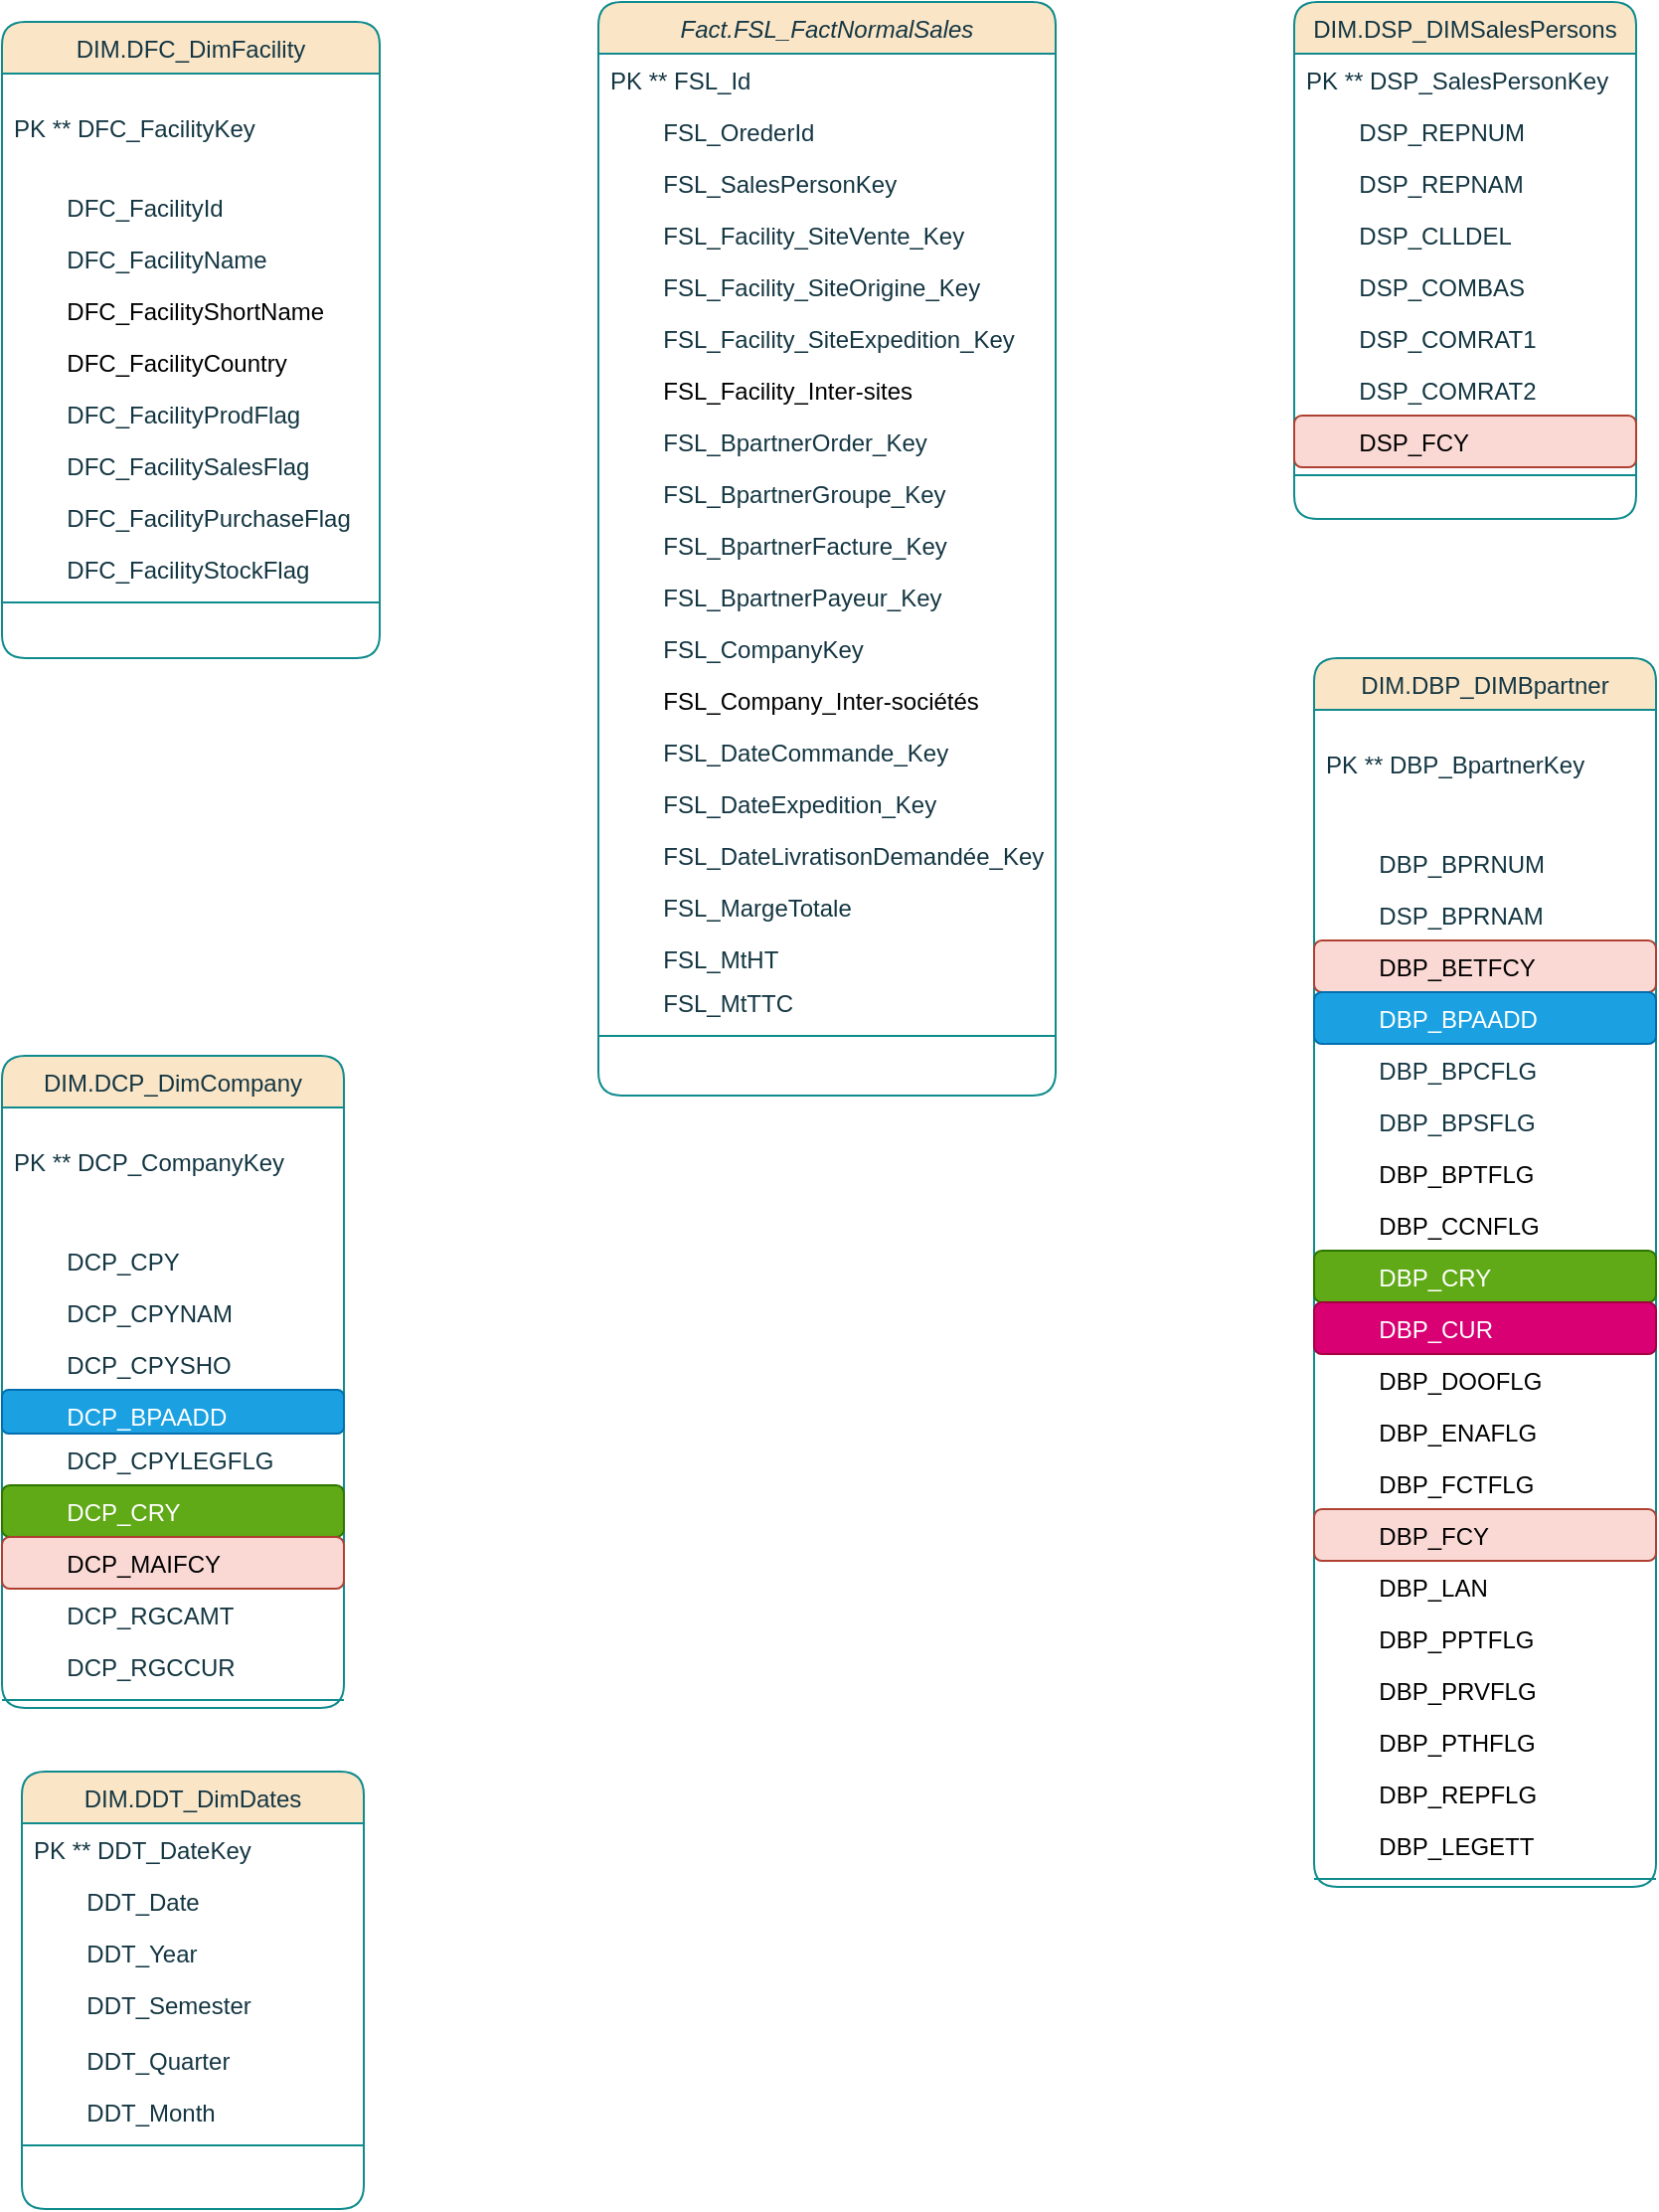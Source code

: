 <mxfile version="21.0.6" type="github">
  <diagram id="C5RBs43oDa-KdzZeNtuy" name="Page-1">
    <mxGraphModel dx="1114" dy="584" grid="1" gridSize="10" guides="1" tooltips="1" connect="1" arrows="1" fold="1" page="1" pageScale="1" pageWidth="1654" pageHeight="1169" math="0" shadow="0">
      <root>
        <mxCell id="WIyWlLk6GJQsqaUBKTNV-0" />
        <mxCell id="WIyWlLk6GJQsqaUBKTNV-1" parent="WIyWlLk6GJQsqaUBKTNV-0" />
        <mxCell id="zkfFHV4jXpPFQw0GAbJ--0" value="Fact.FSL_FactNormalSales" style="swimlane;fontStyle=2;align=center;verticalAlign=top;childLayout=stackLayout;horizontal=1;startSize=26;horizontalStack=0;resizeParent=1;resizeLast=0;collapsible=1;marginBottom=0;rounded=1;shadow=0;strokeWidth=1;labelBackgroundColor=none;fillColor=#FAE5C7;strokeColor=#0F8B8D;fontColor=#143642;" parent="WIyWlLk6GJQsqaUBKTNV-1" vertex="1">
          <mxGeometry x="530" y="10" width="230" height="550" as="geometry">
            <mxRectangle x="230" y="140" width="160" height="26" as="alternateBounds" />
          </mxGeometry>
        </mxCell>
        <mxCell id="zkfFHV4jXpPFQw0GAbJ--1" value="PK ** FSL_Id" style="text;align=left;verticalAlign=top;spacingLeft=4;spacingRight=4;overflow=hidden;rotatable=0;points=[[0,0.5],[1,0.5]];portConstraint=eastwest;labelBackgroundColor=none;fontColor=#143642;rounded=1;" parent="zkfFHV4jXpPFQw0GAbJ--0" vertex="1">
          <mxGeometry y="26" width="230" height="26" as="geometry" />
        </mxCell>
        <mxCell id="zkfFHV4jXpPFQw0GAbJ--2" value="        FSL_OrederId" style="text;align=left;verticalAlign=top;spacingLeft=4;spacingRight=4;overflow=hidden;rotatable=0;points=[[0,0.5],[1,0.5]];portConstraint=eastwest;rounded=1;shadow=0;html=0;labelBackgroundColor=none;fontColor=#143642;" parent="zkfFHV4jXpPFQw0GAbJ--0" vertex="1">
          <mxGeometry y="52" width="230" height="26" as="geometry" />
        </mxCell>
        <mxCell id="zkfFHV4jXpPFQw0GAbJ--3" value="        FSL_SalesPersonKey" style="text;align=left;verticalAlign=top;spacingLeft=4;spacingRight=4;overflow=hidden;rotatable=0;points=[[0,0.5],[1,0.5]];portConstraint=eastwest;rounded=1;shadow=0;html=0;labelBackgroundColor=none;fontColor=#143642;" parent="zkfFHV4jXpPFQw0GAbJ--0" vertex="1">
          <mxGeometry y="78" width="230" height="26" as="geometry" />
        </mxCell>
        <mxCell id="xO_sBdlNULfFy0n5e0BF-43" value="        FSL_Facility_SiteVente_Key" style="text;align=left;verticalAlign=top;spacingLeft=4;spacingRight=4;overflow=hidden;rotatable=0;points=[[0,0.5],[1,0.5]];portConstraint=eastwest;rounded=1;shadow=0;html=0;labelBackgroundColor=none;fontColor=#143642;" parent="zkfFHV4jXpPFQw0GAbJ--0" vertex="1">
          <mxGeometry y="104" width="230" height="26" as="geometry" />
        </mxCell>
        <mxCell id="DILBXG-eIY3LrQZI4JHN-0" value="        FSL_Facility_SiteOrigine_Key" style="text;align=left;verticalAlign=top;spacingLeft=4;spacingRight=4;overflow=hidden;rotatable=0;points=[[0,0.5],[1,0.5]];portConstraint=eastwest;rounded=1;shadow=0;html=0;labelBackgroundColor=none;fontColor=#143642;" vertex="1" parent="zkfFHV4jXpPFQw0GAbJ--0">
          <mxGeometry y="130" width="230" height="26" as="geometry" />
        </mxCell>
        <mxCell id="DILBXG-eIY3LrQZI4JHN-1" value="        FSL_Facility_SiteExpedition_Key" style="text;align=left;verticalAlign=top;spacingLeft=4;spacingRight=4;overflow=hidden;rotatable=0;points=[[0,0.5],[1,0.5]];portConstraint=eastwest;rounded=1;shadow=0;html=0;labelBackgroundColor=none;fontColor=#143642;" vertex="1" parent="zkfFHV4jXpPFQw0GAbJ--0">
          <mxGeometry y="156" width="230" height="26" as="geometry" />
        </mxCell>
        <mxCell id="ScMbtJOw0JPU6TuweKtc-30" value="        FSL_Facility_Inter-sites " style="text;align=left;verticalAlign=top;spacingLeft=4;spacingRight=4;overflow=hidden;rotatable=0;points=[[0,0.5],[1,0.5]];portConstraint=eastwest;rounded=1;shadow=0;html=0;labelBackgroundColor=none;" parent="zkfFHV4jXpPFQw0GAbJ--0" vertex="1">
          <mxGeometry y="182" width="230" height="26" as="geometry" />
        </mxCell>
        <mxCell id="DILBXG-eIY3LrQZI4JHN-16" value="        FSL_BpartnerOrder_Key" style="text;align=left;verticalAlign=top;spacingLeft=4;spacingRight=4;overflow=hidden;rotatable=0;points=[[0,0.5],[1,0.5]];portConstraint=eastwest;rounded=1;shadow=0;html=0;labelBackgroundColor=none;fontColor=#143642;" vertex="1" parent="zkfFHV4jXpPFQw0GAbJ--0">
          <mxGeometry y="208" width="230" height="26" as="geometry" />
        </mxCell>
        <mxCell id="DILBXG-eIY3LrQZI4JHN-17" value="        FSL_BpartnerGroupe_Key" style="text;align=left;verticalAlign=top;spacingLeft=4;spacingRight=4;overflow=hidden;rotatable=0;points=[[0,0.5],[1,0.5]];portConstraint=eastwest;rounded=1;shadow=0;html=0;labelBackgroundColor=none;fontColor=#143642;" vertex="1" parent="zkfFHV4jXpPFQw0GAbJ--0">
          <mxGeometry y="234" width="230" height="26" as="geometry" />
        </mxCell>
        <mxCell id="xO_sBdlNULfFy0n5e0BF-44" value="        FSL_BpartnerFacture_Key" style="text;align=left;verticalAlign=top;spacingLeft=4;spacingRight=4;overflow=hidden;rotatable=0;points=[[0,0.5],[1,0.5]];portConstraint=eastwest;rounded=1;shadow=0;html=0;labelBackgroundColor=none;fontColor=#143642;" parent="zkfFHV4jXpPFQw0GAbJ--0" vertex="1">
          <mxGeometry y="260" width="230" height="26" as="geometry" />
        </mxCell>
        <mxCell id="DILBXG-eIY3LrQZI4JHN-18" value="        FSL_BpartnerPayeur_Key" style="text;align=left;verticalAlign=top;spacingLeft=4;spacingRight=4;overflow=hidden;rotatable=0;points=[[0,0.5],[1,0.5]];portConstraint=eastwest;rounded=1;shadow=0;html=0;labelBackgroundColor=none;fontColor=#143642;" vertex="1" parent="zkfFHV4jXpPFQw0GAbJ--0">
          <mxGeometry y="286" width="230" height="26" as="geometry" />
        </mxCell>
        <mxCell id="ScMbtJOw0JPU6TuweKtc-61" value="        FSL_CompanyKey" style="text;align=left;verticalAlign=top;spacingLeft=4;spacingRight=4;overflow=hidden;rotatable=0;points=[[0,0.5],[1,0.5]];portConstraint=eastwest;rounded=1;shadow=0;html=0;labelBackgroundColor=none;fontColor=#143642;" parent="zkfFHV4jXpPFQw0GAbJ--0" vertex="1">
          <mxGeometry y="312" width="230" height="26" as="geometry" />
        </mxCell>
        <mxCell id="8_zYfEmpX_R4-01JD87I-0" value="        FSL_Company_Inter-sociétés" style="text;align=left;verticalAlign=top;spacingLeft=4;spacingRight=4;overflow=hidden;rotatable=0;points=[[0,0.5],[1,0.5]];portConstraint=eastwest;rounded=1;shadow=0;html=0;labelBackgroundColor=none;" parent="zkfFHV4jXpPFQw0GAbJ--0" vertex="1">
          <mxGeometry y="338" width="230" height="26" as="geometry" />
        </mxCell>
        <mxCell id="DILBXG-eIY3LrQZI4JHN-5" value="        FSL_DateCommande_Key" style="text;align=left;verticalAlign=top;spacingLeft=4;spacingRight=4;overflow=hidden;rotatable=0;points=[[0,0.5],[1,0.5]];portConstraint=eastwest;rounded=1;shadow=0;html=0;labelBackgroundColor=none;fontColor=#143642;" vertex="1" parent="zkfFHV4jXpPFQw0GAbJ--0">
          <mxGeometry y="364" width="230" height="26" as="geometry" />
        </mxCell>
        <mxCell id="DILBXG-eIY3LrQZI4JHN-8" value="        FSL_DateExpedition_Key" style="text;align=left;verticalAlign=top;spacingLeft=4;spacingRight=4;overflow=hidden;rotatable=0;points=[[0,0.5],[1,0.5]];portConstraint=eastwest;rounded=1;shadow=0;html=0;labelBackgroundColor=none;fontColor=#143642;" vertex="1" parent="zkfFHV4jXpPFQw0GAbJ--0">
          <mxGeometry y="390" width="230" height="26" as="geometry" />
        </mxCell>
        <mxCell id="8_zYfEmpX_R4-01JD87I-25" value="        FSL_DateLivratisonDemandée_Key" style="text;align=left;verticalAlign=top;spacingLeft=4;spacingRight=4;overflow=hidden;rotatable=0;points=[[0,0.5],[1,0.5]];portConstraint=eastwest;rounded=1;shadow=0;html=0;labelBackgroundColor=none;fontColor=#143642;" parent="zkfFHV4jXpPFQw0GAbJ--0" vertex="1">
          <mxGeometry y="416" width="230" height="26" as="geometry" />
        </mxCell>
        <mxCell id="8_zYfEmpX_R4-01JD87I-30" value="        FSL_MargeTotale" style="text;align=left;verticalAlign=top;spacingLeft=4;spacingRight=4;overflow=hidden;rotatable=0;points=[[0,0.5],[1,0.5]];portConstraint=eastwest;rounded=1;shadow=0;html=0;labelBackgroundColor=none;fontColor=#143642;" parent="zkfFHV4jXpPFQw0GAbJ--0" vertex="1">
          <mxGeometry y="442" width="230" height="26" as="geometry" />
        </mxCell>
        <mxCell id="8_zYfEmpX_R4-01JD87I-31" value="        FSL_MtHT" style="text;align=left;verticalAlign=top;spacingLeft=4;spacingRight=4;overflow=hidden;rotatable=0;points=[[0,0.5],[1,0.5]];portConstraint=eastwest;rounded=1;shadow=0;html=0;labelBackgroundColor=none;fontColor=#143642;" parent="zkfFHV4jXpPFQw0GAbJ--0" vertex="1">
          <mxGeometry y="468" width="230" height="22" as="geometry" />
        </mxCell>
        <mxCell id="8_zYfEmpX_R4-01JD87I-32" value="        FSL_MtTTC" style="text;align=left;verticalAlign=top;spacingLeft=4;spacingRight=4;overflow=hidden;rotatable=0;points=[[0,0.5],[1,0.5]];portConstraint=eastwest;rounded=1;shadow=0;html=0;labelBackgroundColor=none;fontColor=#143642;" parent="zkfFHV4jXpPFQw0GAbJ--0" vertex="1">
          <mxGeometry y="490" width="230" height="26" as="geometry" />
        </mxCell>
        <mxCell id="zkfFHV4jXpPFQw0GAbJ--4" value="" style="line;html=1;strokeWidth=1;align=left;verticalAlign=middle;spacingTop=-1;spacingLeft=3;spacingRight=3;rotatable=0;labelPosition=right;points=[];portConstraint=eastwest;labelBackgroundColor=none;fillColor=#FAE5C7;strokeColor=#0F8B8D;fontColor=#143642;rounded=1;" parent="zkfFHV4jXpPFQw0GAbJ--0" vertex="1">
          <mxGeometry y="516" width="230" height="8" as="geometry" />
        </mxCell>
        <mxCell id="zkfFHV4jXpPFQw0GAbJ--17" value="DIM.DSP_DIMSalesPersons" style="swimlane;fontStyle=0;align=center;verticalAlign=top;childLayout=stackLayout;horizontal=1;startSize=26;horizontalStack=0;resizeParent=1;resizeLast=0;collapsible=1;marginBottom=0;rounded=1;shadow=0;strokeWidth=1;fillColor=#FAE5C7;strokeColor=#0F8B8D;labelBackgroundColor=none;fontColor=#143642;" parent="WIyWlLk6GJQsqaUBKTNV-1" vertex="1">
          <mxGeometry x="880" y="10" width="172" height="260" as="geometry">
            <mxRectangle x="550" y="140" width="160" height="26" as="alternateBounds" />
          </mxGeometry>
        </mxCell>
        <mxCell id="zkfFHV4jXpPFQw0GAbJ--18" value="PK ** DSP_SalesPersonKey" style="text;align=left;verticalAlign=top;spacingLeft=4;spacingRight=4;overflow=hidden;rotatable=0;points=[[0,0.5],[1,0.5]];portConstraint=eastwest;labelBackgroundColor=none;fontColor=#143642;rounded=1;" parent="zkfFHV4jXpPFQw0GAbJ--17" vertex="1">
          <mxGeometry y="26" width="172" height="26" as="geometry" />
        </mxCell>
        <mxCell id="xO_sBdlNULfFy0n5e0BF-7" value="        DSP_REPNUM " style="text;align=left;verticalAlign=top;spacingLeft=4;spacingRight=4;overflow=hidden;rotatable=0;points=[[0,0.5],[1,0.5]];portConstraint=eastwest;labelBackgroundColor=none;fontColor=#143642;rounded=1;" parent="zkfFHV4jXpPFQw0GAbJ--17" vertex="1">
          <mxGeometry y="52" width="172" height="26" as="geometry" />
        </mxCell>
        <mxCell id="xO_sBdlNULfFy0n5e0BF-2" value="        DSP_REPNAM" style="text;align=left;verticalAlign=top;spacingLeft=4;spacingRight=4;overflow=hidden;rotatable=0;points=[[0,0.5],[1,0.5]];portConstraint=eastwest;labelBackgroundColor=none;fontColor=#143642;rounded=1;" parent="zkfFHV4jXpPFQw0GAbJ--17" vertex="1">
          <mxGeometry y="78" width="172" height="26" as="geometry" />
        </mxCell>
        <mxCell id="zkfFHV4jXpPFQw0GAbJ--19" value="        DSP_CLLDEL " style="text;align=left;verticalAlign=top;spacingLeft=4;spacingRight=4;overflow=hidden;rotatable=0;points=[[0,0.5],[1,0.5]];portConstraint=eastwest;rounded=1;shadow=0;html=0;labelBackgroundColor=none;fontColor=#143642;" parent="zkfFHV4jXpPFQw0GAbJ--17" vertex="1">
          <mxGeometry y="104" width="172" height="26" as="geometry" />
        </mxCell>
        <mxCell id="zkfFHV4jXpPFQw0GAbJ--20" value="        DSP_COMBAS " style="text;align=left;verticalAlign=top;spacingLeft=4;spacingRight=4;overflow=hidden;rotatable=0;points=[[0,0.5],[1,0.5]];portConstraint=eastwest;rounded=1;shadow=0;html=0;labelBackgroundColor=none;fontColor=#143642;" parent="zkfFHV4jXpPFQw0GAbJ--17" vertex="1">
          <mxGeometry y="130" width="172" height="26" as="geometry" />
        </mxCell>
        <mxCell id="zkfFHV4jXpPFQw0GAbJ--21" value="        DSP_COMRAT1 " style="text;align=left;verticalAlign=top;spacingLeft=4;spacingRight=4;overflow=hidden;rotatable=0;points=[[0,0.5],[1,0.5]];portConstraint=eastwest;rounded=1;shadow=0;html=0;labelBackgroundColor=none;fontColor=#143642;" parent="zkfFHV4jXpPFQw0GAbJ--17" vertex="1">
          <mxGeometry y="156" width="172" height="26" as="geometry" />
        </mxCell>
        <mxCell id="zkfFHV4jXpPFQw0GAbJ--22" value="        DSP_COMRAT2 " style="text;align=left;verticalAlign=top;spacingLeft=4;spacingRight=4;overflow=hidden;rotatable=0;points=[[0,0.5],[1,0.5]];portConstraint=eastwest;rounded=1;shadow=0;html=0;labelBackgroundColor=none;fontColor=#143642;" parent="zkfFHV4jXpPFQw0GAbJ--17" vertex="1">
          <mxGeometry y="182" width="172" height="26" as="geometry" />
        </mxCell>
        <mxCell id="xO_sBdlNULfFy0n5e0BF-1" value="        DSP_FCY" style="text;align=left;verticalAlign=top;spacingLeft=4;spacingRight=4;overflow=hidden;rotatable=0;points=[[0,0.5],[1,0.5]];portConstraint=eastwest;rounded=1;shadow=0;html=0;labelBackgroundColor=none;fillColor=#fad9d5;strokeColor=#ae4132;" parent="zkfFHV4jXpPFQw0GAbJ--17" vertex="1">
          <mxGeometry y="208" width="172" height="26" as="geometry" />
        </mxCell>
        <mxCell id="zkfFHV4jXpPFQw0GAbJ--23" value="" style="line;html=1;strokeWidth=1;align=left;verticalAlign=middle;spacingTop=-1;spacingLeft=3;spacingRight=3;rotatable=0;labelPosition=right;points=[];portConstraint=eastwest;labelBackgroundColor=none;fillColor=#FAE5C7;strokeColor=#0F8B8D;fontColor=#143642;rounded=1;" parent="zkfFHV4jXpPFQw0GAbJ--17" vertex="1">
          <mxGeometry y="234" width="172" height="8" as="geometry" />
        </mxCell>
        <mxCell id="xO_sBdlNULfFy0n5e0BF-15" value="DIM.DFC_DimFacility" style="swimlane;fontStyle=0;align=center;verticalAlign=top;childLayout=stackLayout;horizontal=1;startSize=26;horizontalStack=0;resizeParent=1;resizeLast=0;collapsible=1;marginBottom=0;rounded=1;shadow=0;strokeWidth=1;fillColor=#FAE5C7;strokeColor=#0F8B8D;labelBackgroundColor=none;fontColor=#143642;" parent="WIyWlLk6GJQsqaUBKTNV-1" vertex="1">
          <mxGeometry x="230" y="20" width="190" height="320" as="geometry">
            <mxRectangle x="550" y="140" width="160" height="26" as="alternateBounds" />
          </mxGeometry>
        </mxCell>
        <mxCell id="xO_sBdlNULfFy0n5e0BF-16" value="&#xa;PK ** DFC_FacilityKey" style="text;align=left;verticalAlign=top;spacingLeft=4;spacingRight=4;overflow=hidden;rotatable=0;points=[[0,0.5],[1,0.5]];portConstraint=eastwest;labelBackgroundColor=none;fontColor=#143642;rounded=1;" parent="xO_sBdlNULfFy0n5e0BF-15" vertex="1">
          <mxGeometry y="26" width="190" height="54" as="geometry" />
        </mxCell>
        <mxCell id="xO_sBdlNULfFy0n5e0BF-17" value="        DFC_FacilityId" style="text;align=left;verticalAlign=top;spacingLeft=4;spacingRight=4;overflow=hidden;rotatable=0;points=[[0,0.5],[1,0.5]];portConstraint=eastwest;labelBackgroundColor=none;fontColor=#143642;rounded=1;" parent="xO_sBdlNULfFy0n5e0BF-15" vertex="1">
          <mxGeometry y="80" width="190" height="26" as="geometry" />
        </mxCell>
        <mxCell id="xO_sBdlNULfFy0n5e0BF-31" value="        DFC_FacilityName" style="text;align=left;verticalAlign=top;spacingLeft=4;spacingRight=4;overflow=hidden;rotatable=0;points=[[0,0.5],[1,0.5]];portConstraint=eastwest;labelBackgroundColor=none;fontColor=#143642;rounded=1;" parent="xO_sBdlNULfFy0n5e0BF-15" vertex="1">
          <mxGeometry y="106" width="190" height="26" as="geometry" />
        </mxCell>
        <mxCell id="xO_sBdlNULfFy0n5e0BF-32" value="        DFC_FacilityShortName" style="text;align=left;verticalAlign=top;spacingLeft=4;spacingRight=4;overflow=hidden;rotatable=0;points=[[0,0.5],[1,0.5]];portConstraint=eastwest;labelBackgroundColor=none;rounded=1;" parent="xO_sBdlNULfFy0n5e0BF-15" vertex="1">
          <mxGeometry y="132" width="190" height="26" as="geometry" />
        </mxCell>
        <mxCell id="xO_sBdlNULfFy0n5e0BF-33" value="        DFC_FacilityCountry" style="text;align=left;verticalAlign=top;spacingLeft=4;spacingRight=4;overflow=hidden;rotatable=0;points=[[0,0.5],[1,0.5]];portConstraint=eastwest;labelBackgroundColor=none;rounded=1;" parent="xO_sBdlNULfFy0n5e0BF-15" vertex="1">
          <mxGeometry y="158" width="190" height="26" as="geometry" />
        </mxCell>
        <mxCell id="xO_sBdlNULfFy0n5e0BF-36" value="        DFC_FacilityProdFlag" style="text;align=left;verticalAlign=top;spacingLeft=4;spacingRight=4;overflow=hidden;rotatable=0;points=[[0,0.5],[1,0.5]];portConstraint=eastwest;labelBackgroundColor=none;fontColor=#143642;rounded=1;" parent="xO_sBdlNULfFy0n5e0BF-15" vertex="1">
          <mxGeometry y="184" width="190" height="26" as="geometry" />
        </mxCell>
        <mxCell id="xO_sBdlNULfFy0n5e0BF-35" value="        DFC_FacilitySalesFlag" style="text;align=left;verticalAlign=top;spacingLeft=4;spacingRight=4;overflow=hidden;rotatable=0;points=[[0,0.5],[1,0.5]];portConstraint=eastwest;labelBackgroundColor=none;fontColor=#143642;rounded=1;" parent="xO_sBdlNULfFy0n5e0BF-15" vertex="1">
          <mxGeometry y="210" width="190" height="26" as="geometry" />
        </mxCell>
        <mxCell id="xO_sBdlNULfFy0n5e0BF-37" value="        DFC_FacilityPurchaseFlag" style="text;align=left;verticalAlign=top;spacingLeft=4;spacingRight=4;overflow=hidden;rotatable=0;points=[[0,0.5],[1,0.5]];portConstraint=eastwest;labelBackgroundColor=none;fontColor=#143642;rounded=1;" parent="xO_sBdlNULfFy0n5e0BF-15" vertex="1">
          <mxGeometry y="236" width="190" height="26" as="geometry" />
        </mxCell>
        <mxCell id="xO_sBdlNULfFy0n5e0BF-38" value="        DFC_FacilityStockFlag" style="text;align=left;verticalAlign=top;spacingLeft=4;spacingRight=4;overflow=hidden;rotatable=0;points=[[0,0.5],[1,0.5]];portConstraint=eastwest;labelBackgroundColor=none;fontColor=#143642;rounded=1;" parent="xO_sBdlNULfFy0n5e0BF-15" vertex="1">
          <mxGeometry y="262" width="190" height="26" as="geometry" />
        </mxCell>
        <mxCell id="xO_sBdlNULfFy0n5e0BF-30" value="" style="line;html=1;strokeWidth=1;align=left;verticalAlign=middle;spacingTop=-1;spacingLeft=3;spacingRight=3;rotatable=0;labelPosition=right;points=[];portConstraint=eastwest;labelBackgroundColor=none;fillColor=#FAE5C7;strokeColor=#0F8B8D;fontColor=#143642;rounded=1;" parent="xO_sBdlNULfFy0n5e0BF-15" vertex="1">
          <mxGeometry y="288" width="190" height="8" as="geometry" />
        </mxCell>
        <mxCell id="ScMbtJOw0JPU6TuweKtc-0" value="DIM.DBP_DIMBpartner" style="swimlane;fontStyle=0;align=center;verticalAlign=top;childLayout=stackLayout;horizontal=1;startSize=26;horizontalStack=0;resizeParent=1;resizeLast=0;collapsible=1;marginBottom=0;rounded=1;shadow=0;strokeWidth=1;fillColor=#FAE5C7;strokeColor=#0F8B8D;labelBackgroundColor=none;fontColor=#143642;" parent="WIyWlLk6GJQsqaUBKTNV-1" vertex="1">
          <mxGeometry x="890" y="340" width="172" height="618" as="geometry">
            <mxRectangle x="550" y="140" width="160" height="26" as="alternateBounds" />
          </mxGeometry>
        </mxCell>
        <mxCell id="ScMbtJOw0JPU6TuweKtc-1" value="&#xa;PK ** DBP_BpartnerKey" style="text;align=left;verticalAlign=top;spacingLeft=4;spacingRight=4;overflow=hidden;rotatable=0;points=[[0,0.5],[1,0.5]];portConstraint=eastwest;labelBackgroundColor=none;fontColor=#143642;rounded=1;" parent="ScMbtJOw0JPU6TuweKtc-0" vertex="1">
          <mxGeometry y="26" width="172" height="64" as="geometry" />
        </mxCell>
        <mxCell id="ScMbtJOw0JPU6TuweKtc-2" value="        DBP_BPRNUM" style="text;align=left;verticalAlign=top;spacingLeft=4;spacingRight=4;overflow=hidden;rotatable=0;points=[[0,0.5],[1,0.5]];portConstraint=eastwest;labelBackgroundColor=none;fontColor=#143642;rounded=1;" parent="ScMbtJOw0JPU6TuweKtc-0" vertex="1">
          <mxGeometry y="90" width="172" height="26" as="geometry" />
        </mxCell>
        <mxCell id="ScMbtJOw0JPU6TuweKtc-3" value="        DSP_BPRNAM" style="text;align=left;verticalAlign=top;spacingLeft=4;spacingRight=4;overflow=hidden;rotatable=0;points=[[0,0.5],[1,0.5]];portConstraint=eastwest;labelBackgroundColor=none;fontColor=#143642;rounded=1;" parent="ScMbtJOw0JPU6TuweKtc-0" vertex="1">
          <mxGeometry y="116" width="172" height="26" as="geometry" />
        </mxCell>
        <mxCell id="ScMbtJOw0JPU6TuweKtc-4" value="        DBP_BETFCY" style="text;align=left;verticalAlign=top;spacingLeft=4;spacingRight=4;overflow=hidden;rotatable=0;points=[[0,0.5],[1,0.5]];portConstraint=eastwest;rounded=1;shadow=0;html=0;labelBackgroundColor=none;fillColor=#fad9d5;strokeColor=#ae4132;" parent="ScMbtJOw0JPU6TuweKtc-0" vertex="1">
          <mxGeometry y="142" width="172" height="26" as="geometry" />
        </mxCell>
        <mxCell id="ScMbtJOw0JPU6TuweKtc-5" value="        DBP_BPAADD" style="text;align=left;verticalAlign=top;spacingLeft=4;spacingRight=4;overflow=hidden;rotatable=0;points=[[0,0.5],[1,0.5]];portConstraint=eastwest;rounded=1;shadow=0;html=0;labelBackgroundColor=none;fontColor=#ffffff;fillColor=#1ba1e2;strokeColor=#006EAF;" parent="ScMbtJOw0JPU6TuweKtc-0" vertex="1">
          <mxGeometry y="168" width="172" height="26" as="geometry" />
        </mxCell>
        <mxCell id="ScMbtJOw0JPU6TuweKtc-6" value="        DBP_BPCFLG" style="text;align=left;verticalAlign=top;spacingLeft=4;spacingRight=4;overflow=hidden;rotatable=0;points=[[0,0.5],[1,0.5]];portConstraint=eastwest;rounded=1;shadow=0;html=0;labelBackgroundColor=none;fontColor=#143642;" parent="ScMbtJOw0JPU6TuweKtc-0" vertex="1">
          <mxGeometry y="194" width="172" height="26" as="geometry" />
        </mxCell>
        <mxCell id="ScMbtJOw0JPU6TuweKtc-7" value="        DBP_BPSFLG" style="text;align=left;verticalAlign=top;spacingLeft=4;spacingRight=4;overflow=hidden;rotatable=0;points=[[0,0.5],[1,0.5]];portConstraint=eastwest;rounded=1;shadow=0;html=0;labelBackgroundColor=none;fontColor=#143642;" parent="ScMbtJOw0JPU6TuweKtc-0" vertex="1">
          <mxGeometry y="220" width="172" height="26" as="geometry" />
        </mxCell>
        <mxCell id="ScMbtJOw0JPU6TuweKtc-8" value="        DBP_BPTFLG" style="text;align=left;verticalAlign=top;spacingLeft=4;spacingRight=4;overflow=hidden;rotatable=0;points=[[0,0.5],[1,0.5]];portConstraint=eastwest;rounded=1;shadow=0;html=0;labelBackgroundColor=none;" parent="ScMbtJOw0JPU6TuweKtc-0" vertex="1">
          <mxGeometry y="246" width="172" height="26" as="geometry" />
        </mxCell>
        <mxCell id="ScMbtJOw0JPU6TuweKtc-9" value="        DBP_CCNFLG" style="text;align=left;verticalAlign=top;spacingLeft=4;spacingRight=4;overflow=hidden;rotatable=0;points=[[0,0.5],[1,0.5]];portConstraint=eastwest;rounded=1;shadow=0;html=0;labelBackgroundColor=none;" parent="ScMbtJOw0JPU6TuweKtc-0" vertex="1">
          <mxGeometry y="272" width="172" height="26" as="geometry" />
        </mxCell>
        <mxCell id="ScMbtJOw0JPU6TuweKtc-10" value="        DBP_CRY" style="text;align=left;verticalAlign=top;spacingLeft=4;spacingRight=4;overflow=hidden;rotatable=0;points=[[0,0.5],[1,0.5]];portConstraint=eastwest;rounded=1;shadow=0;html=0;labelBackgroundColor=none;fillColor=#60a917;fontColor=#ffffff;strokeColor=#2D7600;" parent="ScMbtJOw0JPU6TuweKtc-0" vertex="1">
          <mxGeometry y="298" width="172" height="26" as="geometry" />
        </mxCell>
        <mxCell id="ScMbtJOw0JPU6TuweKtc-12" value="        DBP_CUR" style="text;align=left;verticalAlign=top;spacingLeft=4;spacingRight=4;overflow=hidden;rotatable=0;points=[[0,0.5],[1,0.5]];portConstraint=eastwest;rounded=1;shadow=0;html=0;labelBackgroundColor=none;fillColor=#d80073;fontColor=#ffffff;strokeColor=#A50040;" parent="ScMbtJOw0JPU6TuweKtc-0" vertex="1">
          <mxGeometry y="324" width="172" height="26" as="geometry" />
        </mxCell>
        <mxCell id="ScMbtJOw0JPU6TuweKtc-13" value="        DBP_DOOFLG" style="text;align=left;verticalAlign=top;spacingLeft=4;spacingRight=4;overflow=hidden;rotatable=0;points=[[0,0.5],[1,0.5]];portConstraint=eastwest;rounded=1;shadow=0;html=0;labelBackgroundColor=none;" parent="ScMbtJOw0JPU6TuweKtc-0" vertex="1">
          <mxGeometry y="350" width="172" height="26" as="geometry" />
        </mxCell>
        <mxCell id="ScMbtJOw0JPU6TuweKtc-14" value="        DBP_ENAFLG" style="text;align=left;verticalAlign=top;spacingLeft=4;spacingRight=4;overflow=hidden;rotatable=0;points=[[0,0.5],[1,0.5]];portConstraint=eastwest;rounded=1;shadow=0;html=0;labelBackgroundColor=none;" parent="ScMbtJOw0JPU6TuweKtc-0" vertex="1">
          <mxGeometry y="376" width="172" height="26" as="geometry" />
        </mxCell>
        <mxCell id="ScMbtJOw0JPU6TuweKtc-15" value="        DBP_FCTFLG" style="text;align=left;verticalAlign=top;spacingLeft=4;spacingRight=4;overflow=hidden;rotatable=0;points=[[0,0.5],[1,0.5]];portConstraint=eastwest;rounded=1;shadow=0;html=0;labelBackgroundColor=none;" parent="ScMbtJOw0JPU6TuweKtc-0" vertex="1">
          <mxGeometry y="402" width="172" height="26" as="geometry" />
        </mxCell>
        <mxCell id="ScMbtJOw0JPU6TuweKtc-20" value="        DBP_FCY" style="text;align=left;verticalAlign=top;spacingLeft=4;spacingRight=4;overflow=hidden;rotatable=0;points=[[0,0.5],[1,0.5]];portConstraint=eastwest;rounded=1;shadow=0;html=0;labelBackgroundColor=none;fillColor=#fad9d5;strokeColor=#ae4132;" parent="ScMbtJOw0JPU6TuweKtc-0" vertex="1">
          <mxGeometry y="428" width="172" height="26" as="geometry" />
        </mxCell>
        <mxCell id="ScMbtJOw0JPU6TuweKtc-21" value="        DBP_LAN" style="text;align=left;verticalAlign=top;spacingLeft=4;spacingRight=4;overflow=hidden;rotatable=0;points=[[0,0.5],[1,0.5]];portConstraint=eastwest;rounded=1;shadow=0;html=0;labelBackgroundColor=none;" parent="ScMbtJOw0JPU6TuweKtc-0" vertex="1">
          <mxGeometry y="454" width="172" height="26" as="geometry" />
        </mxCell>
        <mxCell id="ScMbtJOw0JPU6TuweKtc-22" value="        DBP_PPTFLG" style="text;align=left;verticalAlign=top;spacingLeft=4;spacingRight=4;overflow=hidden;rotatable=0;points=[[0,0.5],[1,0.5]];portConstraint=eastwest;rounded=1;shadow=0;html=0;labelBackgroundColor=none;" parent="ScMbtJOw0JPU6TuweKtc-0" vertex="1">
          <mxGeometry y="480" width="172" height="26" as="geometry" />
        </mxCell>
        <mxCell id="ScMbtJOw0JPU6TuweKtc-23" value="        DBP_PRVFLG" style="text;align=left;verticalAlign=top;spacingLeft=4;spacingRight=4;overflow=hidden;rotatable=0;points=[[0,0.5],[1,0.5]];portConstraint=eastwest;rounded=1;shadow=0;html=0;labelBackgroundColor=none;" parent="ScMbtJOw0JPU6TuweKtc-0" vertex="1">
          <mxGeometry y="506" width="172" height="26" as="geometry" />
        </mxCell>
        <mxCell id="ScMbtJOw0JPU6TuweKtc-24" value="        DBP_PTHFLG" style="text;align=left;verticalAlign=top;spacingLeft=4;spacingRight=4;overflow=hidden;rotatable=0;points=[[0,0.5],[1,0.5]];portConstraint=eastwest;rounded=1;shadow=0;html=0;labelBackgroundColor=none;" parent="ScMbtJOw0JPU6TuweKtc-0" vertex="1">
          <mxGeometry y="532" width="172" height="26" as="geometry" />
        </mxCell>
        <mxCell id="ScMbtJOw0JPU6TuweKtc-25" value="        DBP_REPFLG" style="text;align=left;verticalAlign=top;spacingLeft=4;spacingRight=4;overflow=hidden;rotatable=0;points=[[0,0.5],[1,0.5]];portConstraint=eastwest;rounded=1;shadow=0;html=0;labelBackgroundColor=none;" parent="ScMbtJOw0JPU6TuweKtc-0" vertex="1">
          <mxGeometry y="558" width="172" height="26" as="geometry" />
        </mxCell>
        <mxCell id="ScMbtJOw0JPU6TuweKtc-26" value="        DBP_LEGETT" style="text;align=left;verticalAlign=top;spacingLeft=4;spacingRight=4;overflow=hidden;rotatable=0;points=[[0,0.5],[1,0.5]];portConstraint=eastwest;rounded=1;shadow=0;html=0;labelBackgroundColor=none;" parent="ScMbtJOw0JPU6TuweKtc-0" vertex="1">
          <mxGeometry y="584" width="172" height="26" as="geometry" />
        </mxCell>
        <mxCell id="ScMbtJOw0JPU6TuweKtc-11" value="" style="line;html=1;strokeWidth=1;align=left;verticalAlign=middle;spacingTop=-1;spacingLeft=3;spacingRight=3;rotatable=0;labelPosition=right;points=[];portConstraint=eastwest;labelBackgroundColor=none;fillColor=#FAE5C7;strokeColor=#0F8B8D;fontColor=#143642;rounded=1;" parent="ScMbtJOw0JPU6TuweKtc-0" vertex="1">
          <mxGeometry y="610" width="172" height="8" as="geometry" />
        </mxCell>
        <mxCell id="ScMbtJOw0JPU6TuweKtc-34" value="DIM.DCP_DimCompany" style="swimlane;fontStyle=0;align=center;verticalAlign=top;childLayout=stackLayout;horizontal=1;startSize=26;horizontalStack=0;resizeParent=1;resizeLast=0;collapsible=1;marginBottom=0;rounded=1;shadow=0;strokeWidth=1;fillColor=#FAE5C7;strokeColor=#0F8B8D;labelBackgroundColor=none;fontColor=#143642;" parent="WIyWlLk6GJQsqaUBKTNV-1" vertex="1">
          <mxGeometry x="230" y="540" width="172" height="328" as="geometry">
            <mxRectangle x="550" y="140" width="160" height="26" as="alternateBounds" />
          </mxGeometry>
        </mxCell>
        <mxCell id="ScMbtJOw0JPU6TuweKtc-35" value="&#xa;PK ** DCP_CompanyKey&#xa;" style="text;align=left;verticalAlign=top;spacingLeft=4;spacingRight=4;overflow=hidden;rotatable=0;points=[[0,0.5],[1,0.5]];portConstraint=eastwest;labelBackgroundColor=none;fontColor=#143642;rounded=1;" parent="ScMbtJOw0JPU6TuweKtc-34" vertex="1">
          <mxGeometry y="26" width="172" height="64" as="geometry" />
        </mxCell>
        <mxCell id="ScMbtJOw0JPU6TuweKtc-36" value="        DCP_CPY" style="text;align=left;verticalAlign=top;spacingLeft=4;spacingRight=4;overflow=hidden;rotatable=0;points=[[0,0.5],[1,0.5]];portConstraint=eastwest;labelBackgroundColor=none;fontColor=#143642;rounded=1;" parent="ScMbtJOw0JPU6TuweKtc-34" vertex="1">
          <mxGeometry y="90" width="172" height="26" as="geometry" />
        </mxCell>
        <mxCell id="ScMbtJOw0JPU6TuweKtc-50" value="        DCP_CPYNAM" style="text;align=left;verticalAlign=top;spacingLeft=4;spacingRight=4;overflow=hidden;rotatable=0;points=[[0,0.5],[1,0.5]];portConstraint=eastwest;labelBackgroundColor=none;fontColor=#143642;rounded=1;" parent="ScMbtJOw0JPU6TuweKtc-34" vertex="1">
          <mxGeometry y="116" width="172" height="26" as="geometry" />
        </mxCell>
        <mxCell id="ScMbtJOw0JPU6TuweKtc-51" value="        DCP_CPYSHO" style="text;align=left;verticalAlign=top;spacingLeft=4;spacingRight=4;overflow=hidden;rotatable=0;points=[[0,0.5],[1,0.5]];portConstraint=eastwest;labelBackgroundColor=none;fontColor=#143642;rounded=1;" parent="ScMbtJOw0JPU6TuweKtc-34" vertex="1">
          <mxGeometry y="142" width="172" height="26" as="geometry" />
        </mxCell>
        <mxCell id="ScMbtJOw0JPU6TuweKtc-57" value="        DCP_BPAADD" style="text;align=left;verticalAlign=top;spacingLeft=4;spacingRight=4;overflow=hidden;rotatable=0;points=[[0,0.5],[1,0.5]];portConstraint=eastwest;rounded=1;shadow=0;html=0;labelBackgroundColor=none;fontColor=#ffffff;fillColor=#1ba1e2;strokeColor=#006EAF;" parent="ScMbtJOw0JPU6TuweKtc-34" vertex="1">
          <mxGeometry y="168" width="172" height="22" as="geometry" />
        </mxCell>
        <mxCell id="ScMbtJOw0JPU6TuweKtc-52" value="        DCP_CPYLEGFLG" style="text;align=left;verticalAlign=top;spacingLeft=4;spacingRight=4;overflow=hidden;rotatable=0;points=[[0,0.5],[1,0.5]];portConstraint=eastwest;labelBackgroundColor=none;fontColor=#143642;rounded=1;" parent="ScMbtJOw0JPU6TuweKtc-34" vertex="1">
          <mxGeometry y="190" width="172" height="26" as="geometry" />
        </mxCell>
        <mxCell id="ScMbtJOw0JPU6TuweKtc-58" value="        DCP_CRY" style="text;align=left;verticalAlign=top;spacingLeft=4;spacingRight=4;overflow=hidden;rotatable=0;points=[[0,0.5],[1,0.5]];portConstraint=eastwest;rounded=1;shadow=0;html=0;labelBackgroundColor=none;fillColor=#60a917;fontColor=#ffffff;strokeColor=#2D7600;" parent="ScMbtJOw0JPU6TuweKtc-34" vertex="1">
          <mxGeometry y="216" width="172" height="26" as="geometry" />
        </mxCell>
        <mxCell id="ScMbtJOw0JPU6TuweKtc-59" value="        DCP_MAIFCY" style="text;align=left;verticalAlign=top;spacingLeft=4;spacingRight=4;overflow=hidden;rotatable=0;points=[[0,0.5],[1,0.5]];portConstraint=eastwest;rounded=1;shadow=0;html=0;labelBackgroundColor=none;fillColor=#fad9d5;strokeColor=#ae4132;" parent="ScMbtJOw0JPU6TuweKtc-34" vertex="1">
          <mxGeometry y="242" width="172" height="26" as="geometry" />
        </mxCell>
        <mxCell id="ScMbtJOw0JPU6TuweKtc-55" value="        DCP_RGCAMT" style="text;align=left;verticalAlign=top;spacingLeft=4;spacingRight=4;overflow=hidden;rotatable=0;points=[[0,0.5],[1,0.5]];portConstraint=eastwest;labelBackgroundColor=none;fontColor=#143642;rounded=1;" parent="ScMbtJOw0JPU6TuweKtc-34" vertex="1">
          <mxGeometry y="268" width="172" height="26" as="geometry" />
        </mxCell>
        <mxCell id="ScMbtJOw0JPU6TuweKtc-56" value="        DCP_RGCCUR" style="text;align=left;verticalAlign=top;spacingLeft=4;spacingRight=4;overflow=hidden;rotatable=0;points=[[0,0.5],[1,0.5]];portConstraint=eastwest;labelBackgroundColor=none;fontColor=#143642;rounded=1;" parent="ScMbtJOw0JPU6TuweKtc-34" vertex="1">
          <mxGeometry y="294" width="172" height="26" as="geometry" />
        </mxCell>
        <mxCell id="ScMbtJOw0JPU6TuweKtc-49" value="" style="line;html=1;strokeWidth=1;align=left;verticalAlign=middle;spacingTop=-1;spacingLeft=3;spacingRight=3;rotatable=0;labelPosition=right;points=[];portConstraint=eastwest;labelBackgroundColor=none;fillColor=#FAE5C7;strokeColor=#0F8B8D;fontColor=#143642;rounded=1;" parent="ScMbtJOw0JPU6TuweKtc-34" vertex="1">
          <mxGeometry y="320" width="172" height="8" as="geometry" />
        </mxCell>
        <mxCell id="8_zYfEmpX_R4-01JD87I-5" value="DIM.DDT_DimDates" style="swimlane;fontStyle=0;align=center;verticalAlign=top;childLayout=stackLayout;horizontal=1;startSize=26;horizontalStack=0;resizeParent=1;resizeLast=0;collapsible=1;marginBottom=0;rounded=1;shadow=0;strokeWidth=1;fillColor=#FAE5C7;strokeColor=#0F8B8D;labelBackgroundColor=none;fontColor=#143642;" parent="WIyWlLk6GJQsqaUBKTNV-1" vertex="1">
          <mxGeometry x="240" y="900" width="172" height="220" as="geometry">
            <mxRectangle x="550" y="140" width="160" height="26" as="alternateBounds" />
          </mxGeometry>
        </mxCell>
        <mxCell id="8_zYfEmpX_R4-01JD87I-6" value="PK ** DDT_DateKey" style="text;align=left;verticalAlign=top;spacingLeft=4;spacingRight=4;overflow=hidden;rotatable=0;points=[[0,0.5],[1,0.5]];portConstraint=eastwest;labelBackgroundColor=none;fontColor=#143642;rounded=1;" parent="8_zYfEmpX_R4-01JD87I-5" vertex="1">
          <mxGeometry y="26" width="172" height="26" as="geometry" />
        </mxCell>
        <mxCell id="8_zYfEmpX_R4-01JD87I-7" value="        DDT_Date&#xa;" style="text;align=left;verticalAlign=top;spacingLeft=4;spacingRight=4;overflow=hidden;rotatable=0;points=[[0,0.5],[1,0.5]];portConstraint=eastwest;labelBackgroundColor=none;fontColor=#143642;rounded=1;" parent="8_zYfEmpX_R4-01JD87I-5" vertex="1">
          <mxGeometry y="52" width="172" height="26" as="geometry" />
        </mxCell>
        <mxCell id="8_zYfEmpX_R4-01JD87I-17" value="        DDT_Year&#xa;" style="text;align=left;verticalAlign=top;spacingLeft=4;spacingRight=4;overflow=hidden;rotatable=0;points=[[0,0.5],[1,0.5]];portConstraint=eastwest;labelBackgroundColor=none;fontColor=#143642;rounded=1;" parent="8_zYfEmpX_R4-01JD87I-5" vertex="1">
          <mxGeometry y="78" width="172" height="26" as="geometry" />
        </mxCell>
        <mxCell id="8_zYfEmpX_R4-01JD87I-18" value="        DDT_Semester&#xa;" style="text;align=left;verticalAlign=top;spacingLeft=4;spacingRight=4;overflow=hidden;rotatable=0;points=[[0,0.5],[1,0.5]];portConstraint=eastwest;labelBackgroundColor=none;fontColor=#143642;rounded=1;" parent="8_zYfEmpX_R4-01JD87I-5" vertex="1">
          <mxGeometry y="104" width="172" height="28" as="geometry" />
        </mxCell>
        <mxCell id="8_zYfEmpX_R4-01JD87I-19" value="        DDT_Quarter" style="text;align=left;verticalAlign=top;spacingLeft=4;spacingRight=4;overflow=hidden;rotatable=0;points=[[0,0.5],[1,0.5]];portConstraint=eastwest;labelBackgroundColor=none;fontColor=#143642;rounded=1;" parent="8_zYfEmpX_R4-01JD87I-5" vertex="1">
          <mxGeometry y="132" width="172" height="26" as="geometry" />
        </mxCell>
        <mxCell id="8_zYfEmpX_R4-01JD87I-20" value="        DDT_Month&#xa;" style="text;align=left;verticalAlign=top;spacingLeft=4;spacingRight=4;overflow=hidden;rotatable=0;points=[[0,0.5],[1,0.5]];portConstraint=eastwest;labelBackgroundColor=none;fontColor=#143642;rounded=1;" parent="8_zYfEmpX_R4-01JD87I-5" vertex="1">
          <mxGeometry y="158" width="172" height="26" as="geometry" />
        </mxCell>
        <mxCell id="8_zYfEmpX_R4-01JD87I-16" value="" style="line;html=1;strokeWidth=1;align=left;verticalAlign=middle;spacingTop=-1;spacingLeft=3;spacingRight=3;rotatable=0;labelPosition=right;points=[];portConstraint=eastwest;labelBackgroundColor=none;fillColor=#FAE5C7;strokeColor=#0F8B8D;fontColor=#143642;rounded=1;" parent="8_zYfEmpX_R4-01JD87I-5" vertex="1">
          <mxGeometry y="184" width="172" height="8" as="geometry" />
        </mxCell>
      </root>
    </mxGraphModel>
  </diagram>
</mxfile>

